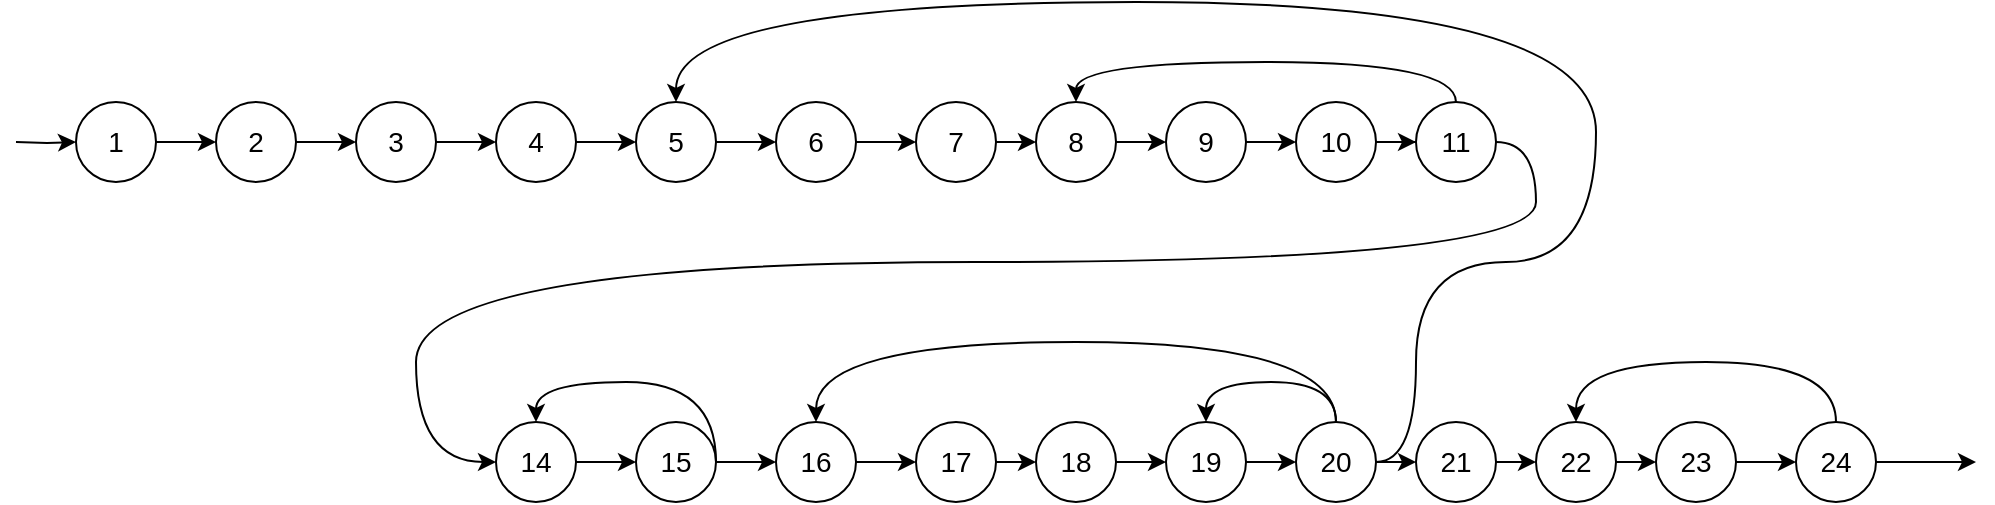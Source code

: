 <mxfile version="15.4.0" type="device" pages="2"><diagram id="Sw8S7e_PAHdNGzaESMT6" name="Операционный граф"><mxGraphModel dx="1422" dy="843" grid="1" gridSize="10" guides="1" tooltips="1" connect="1" arrows="1" fold="1" page="1" pageScale="1" pageWidth="1169" pageHeight="827" math="0" shadow="0"><root><mxCell id="0"/><mxCell id="1" parent="0"/><mxCell id="KZhu97xBtau47osdAQo9-27" style="edgeStyle=orthogonalEdgeStyle;rounded=0;orthogonalLoop=1;jettySize=auto;html=1;exitX=1;exitY=0.5;exitDx=0;exitDy=0;entryX=0;entryY=0.5;entryDx=0;entryDy=0;" parent="1" source="KZhu97xBtau47osdAQo9-1" target="KZhu97xBtau47osdAQo9-2" edge="1"><mxGeometry relative="1" as="geometry"/></mxCell><mxCell id="KZhu97xBtau47osdAQo9-1" value="&lt;font style=&quot;font-size: 14px&quot;&gt;1&lt;/font&gt;" style="ellipse;whiteSpace=wrap;html=1;aspect=fixed;" parent="1" vertex="1"><mxGeometry x="40" y="240" width="40" height="40" as="geometry"/></mxCell><mxCell id="KZhu97xBtau47osdAQo9-28" style="edgeStyle=orthogonalEdgeStyle;rounded=0;orthogonalLoop=1;jettySize=auto;html=1;exitX=1;exitY=0.5;exitDx=0;exitDy=0;entryX=0;entryY=0.5;entryDx=0;entryDy=0;" parent="1" source="KZhu97xBtau47osdAQo9-2" target="KZhu97xBtau47osdAQo9-3" edge="1"><mxGeometry relative="1" as="geometry"/></mxCell><mxCell id="KZhu97xBtau47osdAQo9-2" value="&lt;font style=&quot;font-size: 14px&quot;&gt;2&lt;/font&gt;" style="ellipse;whiteSpace=wrap;html=1;aspect=fixed;" parent="1" vertex="1"><mxGeometry x="110" y="240" width="40" height="40" as="geometry"/></mxCell><mxCell id="KZhu97xBtau47osdAQo9-29" style="edgeStyle=orthogonalEdgeStyle;rounded=0;orthogonalLoop=1;jettySize=auto;html=1;exitX=1;exitY=0.5;exitDx=0;exitDy=0;" parent="1" source="KZhu97xBtau47osdAQo9-3" target="KZhu97xBtau47osdAQo9-4" edge="1"><mxGeometry relative="1" as="geometry"/></mxCell><mxCell id="KZhu97xBtau47osdAQo9-3" value="&lt;font style=&quot;font-size: 14px&quot;&gt;3&lt;/font&gt;" style="ellipse;whiteSpace=wrap;html=1;aspect=fixed;" parent="1" vertex="1"><mxGeometry x="180" y="240" width="40" height="40" as="geometry"/></mxCell><mxCell id="KZhu97xBtau47osdAQo9-30" style="edgeStyle=orthogonalEdgeStyle;rounded=0;orthogonalLoop=1;jettySize=auto;html=1;exitX=1;exitY=0.5;exitDx=0;exitDy=0;entryX=0;entryY=0.5;entryDx=0;entryDy=0;" parent="1" source="KZhu97xBtau47osdAQo9-4" target="KZhu97xBtau47osdAQo9-6" edge="1"><mxGeometry relative="1" as="geometry"/></mxCell><mxCell id="KZhu97xBtau47osdAQo9-4" value="&lt;font style=&quot;font-size: 14px&quot;&gt;4&lt;/font&gt;" style="ellipse;whiteSpace=wrap;html=1;aspect=fixed;" parent="1" vertex="1"><mxGeometry x="250" y="240" width="40" height="40" as="geometry"/></mxCell><mxCell id="KZhu97xBtau47osdAQo9-31" style="edgeStyle=orthogonalEdgeStyle;rounded=0;orthogonalLoop=1;jettySize=auto;html=1;exitX=1;exitY=0.5;exitDx=0;exitDy=0;entryX=0;entryY=0.5;entryDx=0;entryDy=0;" parent="1" source="KZhu97xBtau47osdAQo9-6" target="KZhu97xBtau47osdAQo9-7" edge="1"><mxGeometry relative="1" as="geometry"/></mxCell><mxCell id="KZhu97xBtau47osdAQo9-6" value="&lt;font style=&quot;font-size: 14px&quot;&gt;5&lt;/font&gt;" style="ellipse;whiteSpace=wrap;html=1;aspect=fixed;" parent="1" vertex="1"><mxGeometry x="320" y="240" width="40" height="40" as="geometry"/></mxCell><mxCell id="KZhu97xBtau47osdAQo9-32" style="edgeStyle=orthogonalEdgeStyle;rounded=0;orthogonalLoop=1;jettySize=auto;html=1;exitX=1;exitY=0.5;exitDx=0;exitDy=0;entryX=0;entryY=0.5;entryDx=0;entryDy=0;" parent="1" source="KZhu97xBtau47osdAQo9-7" target="KZhu97xBtau47osdAQo9-8" edge="1"><mxGeometry relative="1" as="geometry"/></mxCell><mxCell id="KZhu97xBtau47osdAQo9-7" value="&lt;font style=&quot;font-size: 14px&quot;&gt;6&lt;/font&gt;" style="ellipse;whiteSpace=wrap;html=1;aspect=fixed;" parent="1" vertex="1"><mxGeometry x="390" y="240" width="40" height="40" as="geometry"/></mxCell><mxCell id="KZhu97xBtau47osdAQo9-33" style="edgeStyle=orthogonalEdgeStyle;rounded=0;orthogonalLoop=1;jettySize=auto;html=1;exitX=1;exitY=0.5;exitDx=0;exitDy=0;entryX=0;entryY=0.5;entryDx=0;entryDy=0;" parent="1" source="KZhu97xBtau47osdAQo9-8" target="KZhu97xBtau47osdAQo9-10" edge="1"><mxGeometry relative="1" as="geometry"/></mxCell><mxCell id="KZhu97xBtau47osdAQo9-8" value="&lt;font style=&quot;font-size: 14px&quot;&gt;7&lt;/font&gt;" style="ellipse;whiteSpace=wrap;html=1;aspect=fixed;" parent="1" vertex="1"><mxGeometry x="460" y="240" width="40" height="40" as="geometry"/></mxCell><mxCell id="KZhu97xBtau47osdAQo9-34" style="edgeStyle=orthogonalEdgeStyle;rounded=0;orthogonalLoop=1;jettySize=auto;html=1;exitX=1;exitY=0.5;exitDx=0;exitDy=0;entryX=0;entryY=0.5;entryDx=0;entryDy=0;" parent="1" source="KZhu97xBtau47osdAQo9-10" target="KZhu97xBtau47osdAQo9-11" edge="1"><mxGeometry relative="1" as="geometry"/></mxCell><mxCell id="KZhu97xBtau47osdAQo9-10" value="&lt;font style=&quot;font-size: 14px&quot;&gt;8&lt;/font&gt;" style="ellipse;whiteSpace=wrap;html=1;aspect=fixed;" parent="1" vertex="1"><mxGeometry x="520" y="240" width="40" height="40" as="geometry"/></mxCell><mxCell id="KZhu97xBtau47osdAQo9-35" style="edgeStyle=orthogonalEdgeStyle;rounded=0;orthogonalLoop=1;jettySize=auto;html=1;exitX=1;exitY=0.5;exitDx=0;exitDy=0;entryX=0;entryY=0.5;entryDx=0;entryDy=0;" parent="1" source="KZhu97xBtau47osdAQo9-11" target="KZhu97xBtau47osdAQo9-12" edge="1"><mxGeometry relative="1" as="geometry"/></mxCell><mxCell id="KZhu97xBtau47osdAQo9-11" value="&lt;font style=&quot;font-size: 14px&quot;&gt;9&lt;/font&gt;" style="ellipse;whiteSpace=wrap;html=1;aspect=fixed;" parent="1" vertex="1"><mxGeometry x="585" y="240" width="40" height="40" as="geometry"/></mxCell><mxCell id="KZhu97xBtau47osdAQo9-36" style="edgeStyle=orthogonalEdgeStyle;rounded=0;orthogonalLoop=1;jettySize=auto;html=1;exitX=1;exitY=0.5;exitDx=0;exitDy=0;" parent="1" source="KZhu97xBtau47osdAQo9-12" target="KZhu97xBtau47osdAQo9-13" edge="1"><mxGeometry relative="1" as="geometry"/></mxCell><mxCell id="KZhu97xBtau47osdAQo9-12" value="&lt;font style=&quot;font-size: 14px&quot;&gt;10&lt;/font&gt;" style="ellipse;whiteSpace=wrap;html=1;aspect=fixed;" parent="1" vertex="1"><mxGeometry x="650" y="240" width="40" height="40" as="geometry"/></mxCell><mxCell id="KZhu97xBtau47osdAQo9-13" value="&lt;font style=&quot;font-size: 14px&quot;&gt;11&lt;/font&gt;" style="ellipse;whiteSpace=wrap;html=1;aspect=fixed;" parent="1" vertex="1"><mxGeometry x="710" y="240" width="40" height="40" as="geometry"/></mxCell><mxCell id="kB9F4mrYYh-4K1yh6y8z-4" style="edgeStyle=orthogonalEdgeStyle;rounded=0;orthogonalLoop=1;jettySize=auto;html=1;exitX=1;exitY=0.5;exitDx=0;exitDy=0;" parent="1" source="KZhu97xBtau47osdAQo9-16" target="KZhu97xBtau47osdAQo9-17" edge="1"><mxGeometry relative="1" as="geometry"/></mxCell><mxCell id="KZhu97xBtau47osdAQo9-16" value="&lt;font style=&quot;font-size: 14px&quot;&gt;14&lt;/font&gt;" style="ellipse;whiteSpace=wrap;html=1;aspect=fixed;" parent="1" vertex="1"><mxGeometry x="250" y="400" width="40" height="40" as="geometry"/></mxCell><mxCell id="kB9F4mrYYh-4K1yh6y8z-7" style="edgeStyle=orthogonalEdgeStyle;rounded=0;orthogonalLoop=1;jettySize=auto;html=1;exitX=1;exitY=0.5;exitDx=0;exitDy=0;entryX=0;entryY=0.5;entryDx=0;entryDy=0;" parent="1" source="KZhu97xBtau47osdAQo9-17" target="KZhu97xBtau47osdAQo9-19" edge="1"><mxGeometry relative="1" as="geometry"/></mxCell><mxCell id="KZhu97xBtau47osdAQo9-17" value="&lt;font style=&quot;font-size: 14px&quot;&gt;15&lt;/font&gt;" style="ellipse;whiteSpace=wrap;html=1;aspect=fixed;" parent="1" vertex="1"><mxGeometry x="320" y="400" width="40" height="40" as="geometry"/></mxCell><mxCell id="kB9F4mrYYh-4K1yh6y8z-8" style="edgeStyle=orthogonalEdgeStyle;rounded=0;orthogonalLoop=1;jettySize=auto;html=1;exitX=1;exitY=0.5;exitDx=0;exitDy=0;entryX=0;entryY=0.5;entryDx=0;entryDy=0;" parent="1" source="KZhu97xBtau47osdAQo9-19" target="KZhu97xBtau47osdAQo9-20" edge="1"><mxGeometry relative="1" as="geometry"/></mxCell><mxCell id="KZhu97xBtau47osdAQo9-19" value="&lt;font style=&quot;font-size: 14px&quot;&gt;16&lt;/font&gt;" style="ellipse;whiteSpace=wrap;html=1;aspect=fixed;" parent="1" vertex="1"><mxGeometry x="390" y="400" width="40" height="40" as="geometry"/></mxCell><mxCell id="kB9F4mrYYh-4K1yh6y8z-9" style="edgeStyle=orthogonalEdgeStyle;rounded=0;orthogonalLoop=1;jettySize=auto;html=1;exitX=1;exitY=0.5;exitDx=0;exitDy=0;entryX=0;entryY=0.5;entryDx=0;entryDy=0;" parent="1" source="KZhu97xBtau47osdAQo9-20" target="KZhu97xBtau47osdAQo9-21" edge="1"><mxGeometry relative="1" as="geometry"/></mxCell><mxCell id="KZhu97xBtau47osdAQo9-20" value="&lt;font style=&quot;font-size: 14px&quot;&gt;17&lt;/font&gt;&lt;span style=&quot;color: rgba(0 , 0 , 0 , 0) ; font-family: monospace ; font-size: 0px&quot;&gt;%3CmxGraphModel%3E%3Croot%3E%3CmxCell%20id%3D%220%22%2F%3E%3CmxCell%20id%3D%221%22%20parent%3D%220%22%2F%3E%3CmxCell%20id%3D%222%22%20value%3D%22%26lt%3Bfont%20style%3D%26quot%3Bfont-size%3A%2014px%26quot%3B%26gt%3B15%26lt%3B%2Ffont%26gt%3B%22%20style%3D%22ellipse%3BwhiteSpace%3Dwrap%3Bhtml%3D1%3Baspect%3Dfixed%3B%22%20vertex%3D%221%22%20parent%3D%221%22%3E%3CmxGeometry%20x%3D%22320%22%20y%3D%22400%22%20width%3D%2240%22%20height%3D%2240%22%20as%3D%22geometry%22%2F%3E%3C%2FmxCell%3E%3C%2Froot%3E%3C%2FmxGraphModel%3E&lt;/span&gt;" style="ellipse;whiteSpace=wrap;html=1;aspect=fixed;" parent="1" vertex="1"><mxGeometry x="460" y="400" width="40" height="40" as="geometry"/></mxCell><mxCell id="kB9F4mrYYh-4K1yh6y8z-10" style="edgeStyle=orthogonalEdgeStyle;rounded=0;orthogonalLoop=1;jettySize=auto;html=1;exitX=1;exitY=0.5;exitDx=0;exitDy=0;entryX=0;entryY=0.5;entryDx=0;entryDy=0;" parent="1" source="KZhu97xBtau47osdAQo9-21" target="KZhu97xBtau47osdAQo9-22" edge="1"><mxGeometry relative="1" as="geometry"/></mxCell><mxCell id="KZhu97xBtau47osdAQo9-21" value="&lt;span style=&quot;font-size: 14px&quot;&gt;18&lt;/span&gt;" style="ellipse;whiteSpace=wrap;html=1;aspect=fixed;" parent="1" vertex="1"><mxGeometry x="520" y="400" width="40" height="40" as="geometry"/></mxCell><mxCell id="kB9F4mrYYh-4K1yh6y8z-15" style="edgeStyle=orthogonalEdgeStyle;rounded=0;orthogonalLoop=1;jettySize=auto;html=1;exitX=1;exitY=0.5;exitDx=0;exitDy=0;" parent="1" source="KZhu97xBtau47osdAQo9-22" target="KZhu97xBtau47osdAQo9-23" edge="1"><mxGeometry relative="1" as="geometry"/></mxCell><mxCell id="KZhu97xBtau47osdAQo9-22" value="&lt;span style=&quot;font-size: 14px&quot;&gt;19&lt;/span&gt;" style="ellipse;whiteSpace=wrap;html=1;aspect=fixed;" parent="1" vertex="1"><mxGeometry x="585" y="400" width="40" height="40" as="geometry"/></mxCell><mxCell id="kB9F4mrYYh-4K1yh6y8z-18" style="edgeStyle=orthogonalEdgeStyle;rounded=0;orthogonalLoop=1;jettySize=auto;html=1;exitX=1;exitY=0.5;exitDx=0;exitDy=0;entryX=0;entryY=0.5;entryDx=0;entryDy=0;" parent="1" source="KZhu97xBtau47osdAQo9-23" target="KZhu97xBtau47osdAQo9-24" edge="1"><mxGeometry relative="1" as="geometry"/></mxCell><mxCell id="KZhu97xBtau47osdAQo9-23" value="&lt;span style=&quot;font-size: 14px&quot;&gt;20&lt;/span&gt;" style="ellipse;whiteSpace=wrap;html=1;aspect=fixed;" parent="1" vertex="1"><mxGeometry x="650" y="400" width="40" height="40" as="geometry"/></mxCell><mxCell id="kB9F4mrYYh-4K1yh6y8z-25" style="edgeStyle=orthogonalEdgeStyle;rounded=0;orthogonalLoop=1;jettySize=auto;html=1;exitX=1;exitY=0.5;exitDx=0;exitDy=0;entryX=0;entryY=0.5;entryDx=0;entryDy=0;" parent="1" source="KZhu97xBtau47osdAQo9-24" target="kB9F4mrYYh-4K1yh6y8z-12" edge="1"><mxGeometry relative="1" as="geometry"/></mxCell><mxCell id="KZhu97xBtau47osdAQo9-24" value="&lt;span style=&quot;font-size: 14px&quot;&gt;21&lt;/span&gt;" style="ellipse;whiteSpace=wrap;html=1;aspect=fixed;" parent="1" vertex="1"><mxGeometry x="710" y="400" width="40" height="40" as="geometry"/></mxCell><mxCell id="KZhu97xBtau47osdAQo9-40" value="" style="curved=1;endArrow=classic;html=1;rounded=0;edgeStyle=orthogonalEdgeStyle;exitX=0.5;exitY=0;exitDx=0;exitDy=0;entryX=0.5;entryY=0;entryDx=0;entryDy=0;" parent="1" source="KZhu97xBtau47osdAQo9-13" target="KZhu97xBtau47osdAQo9-10" edge="1"><mxGeometry width="50" height="50" relative="1" as="geometry"><mxPoint x="750" y="140" as="sourcePoint"/><mxPoint x="800" y="90" as="targetPoint"/><Array as="points"><mxPoint x="730" y="220"/><mxPoint x="540" y="220"/></Array></mxGeometry></mxCell><mxCell id="KZhu97xBtau47osdAQo9-42" value="" style="curved=1;endArrow=classic;html=1;rounded=0;edgeStyle=orthogonalEdgeStyle;exitX=1;exitY=0.5;exitDx=0;exitDy=0;entryX=0.5;entryY=0;entryDx=0;entryDy=0;" parent="1" source="KZhu97xBtau47osdAQo9-23" target="KZhu97xBtau47osdAQo9-6" edge="1"><mxGeometry width="50" height="50" relative="1" as="geometry"><mxPoint x="780" y="340" as="sourcePoint"/><mxPoint x="830" y="290" as="targetPoint"/><Array as="points"><mxPoint x="710" y="420"/><mxPoint x="710" y="320"/><mxPoint x="800" y="320"/><mxPoint x="800" y="190"/><mxPoint x="340" y="190"/></Array></mxGeometry></mxCell><mxCell id="kB9F4mrYYh-4K1yh6y8z-6" value="" style="curved=1;endArrow=classic;html=1;rounded=0;edgeStyle=orthogonalEdgeStyle;exitX=1;exitY=0.5;exitDx=0;exitDy=0;entryX=0.5;entryY=0;entryDx=0;entryDy=0;" parent="1" source="KZhu97xBtau47osdAQo9-17" target="KZhu97xBtau47osdAQo9-16" edge="1"><mxGeometry width="50" height="50" relative="1" as="geometry"><mxPoint x="390" y="390" as="sourcePoint"/><mxPoint x="440" y="340" as="targetPoint"/><Array as="points"><mxPoint x="360" y="380"/><mxPoint x="270" y="380"/></Array></mxGeometry></mxCell><mxCell id="kB9F4mrYYh-4K1yh6y8z-11" value="" style="curved=1;endArrow=classic;html=1;rounded=0;edgeStyle=orthogonalEdgeStyle;entryX=0;entryY=0.5;entryDx=0;entryDy=0;exitX=1;exitY=0.5;exitDx=0;exitDy=0;" parent="1" source="KZhu97xBtau47osdAQo9-13" target="KZhu97xBtau47osdAQo9-16" edge="1"><mxGeometry width="50" height="50" relative="1" as="geometry"><mxPoint x="120" y="380" as="sourcePoint"/><mxPoint x="170" y="330" as="targetPoint"/><Array as="points"><mxPoint x="770" y="260"/><mxPoint x="770" y="320"/><mxPoint x="210" y="320"/><mxPoint x="210" y="420"/></Array></mxGeometry></mxCell><mxCell id="kB9F4mrYYh-4K1yh6y8z-23" style="edgeStyle=orthogonalEdgeStyle;rounded=0;orthogonalLoop=1;jettySize=auto;html=1;exitX=1;exitY=0.5;exitDx=0;exitDy=0;entryX=0;entryY=0.5;entryDx=0;entryDy=0;" parent="1" source="kB9F4mrYYh-4K1yh6y8z-12" target="kB9F4mrYYh-4K1yh6y8z-13" edge="1"><mxGeometry relative="1" as="geometry"/></mxCell><mxCell id="kB9F4mrYYh-4K1yh6y8z-12" value="&lt;span style=&quot;font-size: 14px&quot;&gt;22&lt;/span&gt;" style="ellipse;whiteSpace=wrap;html=1;aspect=fixed;" parent="1" vertex="1"><mxGeometry x="770" y="400" width="40" height="40" as="geometry"/></mxCell><mxCell id="kB9F4mrYYh-4K1yh6y8z-24" style="edgeStyle=orthogonalEdgeStyle;rounded=0;orthogonalLoop=1;jettySize=auto;html=1;exitX=1;exitY=0.5;exitDx=0;exitDy=0;entryX=0;entryY=0.5;entryDx=0;entryDy=0;" parent="1" source="kB9F4mrYYh-4K1yh6y8z-13" target="kB9F4mrYYh-4K1yh6y8z-19" edge="1"><mxGeometry relative="1" as="geometry"/></mxCell><mxCell id="kB9F4mrYYh-4K1yh6y8z-13" value="&lt;span style=&quot;font-size: 14px&quot;&gt;23&lt;/span&gt;" style="ellipse;whiteSpace=wrap;html=1;aspect=fixed;" parent="1" vertex="1"><mxGeometry x="830" y="400" width="40" height="40" as="geometry"/></mxCell><mxCell id="kB9F4mrYYh-4K1yh6y8z-14" value="" style="curved=1;endArrow=classic;html=1;rounded=0;edgeStyle=orthogonalEdgeStyle;exitX=0.5;exitY=0;exitDx=0;exitDy=0;entryX=0.5;entryY=0;entryDx=0;entryDy=0;" parent="1" source="KZhu97xBtau47osdAQo9-23" target="KZhu97xBtau47osdAQo9-19" edge="1"><mxGeometry width="50" height="50" relative="1" as="geometry"><mxPoint x="710" y="510" as="sourcePoint"/><mxPoint x="790" y="470" as="targetPoint"/><Array as="points"><mxPoint x="670" y="360"/><mxPoint x="410" y="360"/></Array></mxGeometry></mxCell><mxCell id="kB9F4mrYYh-4K1yh6y8z-17" value="" style="curved=1;endArrow=classic;html=1;rounded=0;edgeStyle=orthogonalEdgeStyle;exitX=0.5;exitY=0;exitDx=0;exitDy=0;entryX=0.5;entryY=0;entryDx=0;entryDy=0;" parent="1" source="KZhu97xBtau47osdAQo9-23" target="KZhu97xBtau47osdAQo9-22" edge="1"><mxGeometry width="50" height="50" relative="1" as="geometry"><mxPoint x="700" y="380" as="sourcePoint"/><mxPoint x="750" y="330" as="targetPoint"/><Array as="points"><mxPoint x="670" y="380"/><mxPoint x="605" y="380"/></Array></mxGeometry></mxCell><mxCell id="kB9F4mrYYh-4K1yh6y8z-22" style="edgeStyle=orthogonalEdgeStyle;rounded=0;orthogonalLoop=1;jettySize=auto;html=1;exitX=1;exitY=0.5;exitDx=0;exitDy=0;" parent="1" source="kB9F4mrYYh-4K1yh6y8z-19" edge="1"><mxGeometry relative="1" as="geometry"><mxPoint x="990" y="420" as="targetPoint"/></mxGeometry></mxCell><mxCell id="kB9F4mrYYh-4K1yh6y8z-19" value="&lt;span style=&quot;font-size: 14px&quot;&gt;24&lt;/span&gt;" style="ellipse;whiteSpace=wrap;html=1;aspect=fixed;" parent="1" vertex="1"><mxGeometry x="900" y="400" width="40" height="40" as="geometry"/></mxCell><mxCell id="kB9F4mrYYh-4K1yh6y8z-21" value="" style="curved=1;endArrow=classic;html=1;rounded=0;edgeStyle=orthogonalEdgeStyle;exitX=0.5;exitY=0;exitDx=0;exitDy=0;entryX=0.5;entryY=0;entryDx=0;entryDy=0;" parent="1" source="kB9F4mrYYh-4K1yh6y8z-19" target="kB9F4mrYYh-4K1yh6y8z-12" edge="1"><mxGeometry width="50" height="50" relative="1" as="geometry"><mxPoint x="960" y="300" as="sourcePoint"/><mxPoint x="1010" y="250" as="targetPoint"/><Array as="points"><mxPoint x="920" y="370"/><mxPoint x="790" y="370"/></Array></mxGeometry></mxCell><mxCell id="MVUeI2q5k7ERfDUv2hOx-2" value="" style="endArrow=classic;html=1;rounded=0;edgeStyle=orthogonalEdgeStyle;entryX=0;entryY=0.5;entryDx=0;entryDy=0;" parent="1" target="KZhu97xBtau47osdAQo9-1" edge="1"><mxGeometry width="50" height="50" relative="1" as="geometry"><mxPoint x="10" y="260" as="sourcePoint"/><mxPoint x="50" y="230" as="targetPoint"/></mxGeometry></mxCell></root></mxGraphModel></diagram><diagram id="z4ZqBpZSJwGfA-XO5mpW" name="Информационный граф"><mxGraphModel dx="1185" dy="703" grid="1" gridSize="10" guides="1" tooltips="1" connect="1" arrows="1" fold="1" page="1" pageScale="1" pageWidth="1169" pageHeight="827" math="0" shadow="0"><root><mxCell id="pxGI9BE05tD0sQmKV-Mu-0"/><mxCell id="pxGI9BE05tD0sQmKV-Mu-1" parent="pxGI9BE05tD0sQmKV-Mu-0"/><mxCell id="HMH2nDxO9tabvMCkqunz-1" value="&lt;font style=&quot;font-size: 14px&quot;&gt;1&lt;/font&gt;" style="ellipse;whiteSpace=wrap;html=1;aspect=fixed;" parent="pxGI9BE05tD0sQmKV-Mu-1" vertex="1"><mxGeometry x="125" y="230" width="40" height="40" as="geometry"/></mxCell><mxCell id="HMH2nDxO9tabvMCkqunz-3" value="&lt;font style=&quot;font-size: 14px&quot;&gt;2&lt;/font&gt;" style="ellipse;whiteSpace=wrap;html=1;aspect=fixed;" parent="pxGI9BE05tD0sQmKV-Mu-1" vertex="1"><mxGeometry x="195" y="230" width="40" height="40" as="geometry"/></mxCell><mxCell id="HMH2nDxO9tabvMCkqunz-5" value="&lt;font style=&quot;font-size: 14px&quot;&gt;3&lt;/font&gt;" style="ellipse;whiteSpace=wrap;html=1;aspect=fixed;" parent="pxGI9BE05tD0sQmKV-Mu-1" vertex="1"><mxGeometry x="265" y="230" width="40" height="40" as="geometry"/></mxCell><mxCell id="HMH2nDxO9tabvMCkqunz-7" value="&lt;font style=&quot;font-size: 14px&quot;&gt;4&lt;/font&gt;" style="ellipse;whiteSpace=wrap;html=1;aspect=fixed;" parent="pxGI9BE05tD0sQmKV-Mu-1" vertex="1"><mxGeometry x="335" y="230" width="40" height="40" as="geometry"/></mxCell><mxCell id="g7SB0cZDSyoJXuge9aaj-2" style="edgeStyle=orthogonalEdgeStyle;rounded=0;orthogonalLoop=1;jettySize=auto;html=1;exitX=1;exitY=0.5;exitDx=0;exitDy=0;entryX=0;entryY=0.5;entryDx=0;entryDy=0;" edge="1" parent="pxGI9BE05tD0sQmKV-Mu-1" source="HMH2nDxO9tabvMCkqunz-9" target="HMH2nDxO9tabvMCkqunz-11"><mxGeometry relative="1" as="geometry"/></mxCell><mxCell id="HMH2nDxO9tabvMCkqunz-9" value="&lt;font style=&quot;font-size: 14px&quot;&gt;5&lt;/font&gt;" style="ellipse;whiteSpace=wrap;html=1;aspect=fixed;" parent="pxGI9BE05tD0sQmKV-Mu-1" vertex="1"><mxGeometry x="405" y="230" width="40" height="40" as="geometry"/></mxCell><mxCell id="HMH2nDxO9tabvMCkqunz-11" value="&lt;font style=&quot;font-size: 14px&quot;&gt;6&lt;/font&gt;" style="ellipse;whiteSpace=wrap;html=1;aspect=fixed;" parent="pxGI9BE05tD0sQmKV-Mu-1" vertex="1"><mxGeometry x="475" y="230" width="40" height="40" as="geometry"/></mxCell><mxCell id="HMH2nDxO9tabvMCkqunz-13" value="&lt;font style=&quot;font-size: 14px&quot;&gt;7&lt;/font&gt;" style="ellipse;whiteSpace=wrap;html=1;aspect=fixed;" parent="pxGI9BE05tD0sQmKV-Mu-1" vertex="1"><mxGeometry x="545" y="230" width="40" height="40" as="geometry"/></mxCell><mxCell id="g7SB0cZDSyoJXuge9aaj-8" style="edgeStyle=orthogonalEdgeStyle;rounded=0;orthogonalLoop=1;jettySize=auto;html=1;exitX=1;exitY=0.5;exitDx=0;exitDy=0;entryX=0;entryY=0.5;entryDx=0;entryDy=0;" edge="1" parent="pxGI9BE05tD0sQmKV-Mu-1" source="HMH2nDxO9tabvMCkqunz-15" target="HMH2nDxO9tabvMCkqunz-17"><mxGeometry relative="1" as="geometry"/></mxCell><mxCell id="HMH2nDxO9tabvMCkqunz-15" value="&lt;font style=&quot;font-size: 14px&quot;&gt;8&lt;/font&gt;" style="ellipse;whiteSpace=wrap;html=1;aspect=fixed;" parent="pxGI9BE05tD0sQmKV-Mu-1" vertex="1"><mxGeometry x="605" y="230" width="40" height="40" as="geometry"/></mxCell><mxCell id="HMH2nDxO9tabvMCkqunz-17" value="&lt;font style=&quot;font-size: 14px&quot;&gt;9&lt;/font&gt;" style="ellipse;whiteSpace=wrap;html=1;aspect=fixed;" parent="pxGI9BE05tD0sQmKV-Mu-1" vertex="1"><mxGeometry x="670" y="230" width="40" height="40" as="geometry"/></mxCell><mxCell id="HMH2nDxO9tabvMCkqunz-19" value="&lt;font style=&quot;font-size: 14px&quot;&gt;10&lt;/font&gt;" style="ellipse;whiteSpace=wrap;html=1;aspect=fixed;" parent="pxGI9BE05tD0sQmKV-Mu-1" vertex="1"><mxGeometry x="735" y="230" width="40" height="40" as="geometry"/></mxCell><mxCell id="HMH2nDxO9tabvMCkqunz-20" value="&lt;font style=&quot;font-size: 14px&quot;&gt;11&lt;/font&gt;" style="ellipse;whiteSpace=wrap;html=1;aspect=fixed;" parent="pxGI9BE05tD0sQmKV-Mu-1" vertex="1"><mxGeometry x="795" y="230" width="40" height="40" as="geometry"/></mxCell><mxCell id="g7SB0cZDSyoJXuge9aaj-16" style="edgeStyle=orthogonalEdgeStyle;rounded=0;orthogonalLoop=1;jettySize=auto;html=1;exitX=1;exitY=0.5;exitDx=0;exitDy=0;entryX=0;entryY=0.5;entryDx=0;entryDy=0;" edge="1" parent="pxGI9BE05tD0sQmKV-Mu-1" source="HMH2nDxO9tabvMCkqunz-22" target="HMH2nDxO9tabvMCkqunz-24"><mxGeometry relative="1" as="geometry"/></mxCell><mxCell id="HMH2nDxO9tabvMCkqunz-22" value="&lt;font style=&quot;font-size: 14px&quot;&gt;14&lt;/font&gt;" style="ellipse;whiteSpace=wrap;html=1;aspect=fixed;" parent="pxGI9BE05tD0sQmKV-Mu-1" vertex="1"><mxGeometry x="335" y="390" width="40" height="40" as="geometry"/></mxCell><mxCell id="HMH2nDxO9tabvMCkqunz-24" value="&lt;font style=&quot;font-size: 14px&quot;&gt;15&lt;/font&gt;" style="ellipse;whiteSpace=wrap;html=1;aspect=fixed;" parent="pxGI9BE05tD0sQmKV-Mu-1" vertex="1"><mxGeometry x="405" y="390" width="40" height="40" as="geometry"/></mxCell><mxCell id="g7SB0cZDSyoJXuge9aaj-28" style="edgeStyle=orthogonalEdgeStyle;rounded=0;orthogonalLoop=1;jettySize=auto;html=1;exitX=1;exitY=0.5;exitDx=0;exitDy=0;entryX=0;entryY=0.5;entryDx=0;entryDy=0;" edge="1" parent="pxGI9BE05tD0sQmKV-Mu-1" source="HMH2nDxO9tabvMCkqunz-26" target="HMH2nDxO9tabvMCkqunz-28"><mxGeometry relative="1" as="geometry"/></mxCell><mxCell id="HMH2nDxO9tabvMCkqunz-26" value="&lt;font style=&quot;font-size: 14px&quot;&gt;16&lt;/font&gt;" style="ellipse;whiteSpace=wrap;html=1;aspect=fixed;" parent="pxGI9BE05tD0sQmKV-Mu-1" vertex="1"><mxGeometry x="475" y="390" width="40" height="40" as="geometry"/></mxCell><mxCell id="HMH2nDxO9tabvMCkqunz-28" value="&lt;font style=&quot;font-size: 14px&quot;&gt;17&lt;/font&gt;&lt;span style=&quot;color: rgba(0 , 0 , 0 , 0) ; font-family: monospace ; font-size: 0px&quot;&gt;%3CmxGraphModel%3E%3Croot%3E%3CmxCell%20id%3D%220%22%2F%3E%3CmxCell%20id%3D%221%22%20parent%3D%220%22%2F%3E%3CmxCell%20id%3D%222%22%20value%3D%22%26lt%3Bfont%20style%3D%26quot%3Bfont-size%3A%2014px%26quot%3B%26gt%3B15%26lt%3B%2Ffont%26gt%3B%22%20style%3D%22ellipse%3BwhiteSpace%3Dwrap%3Bhtml%3D1%3Baspect%3Dfixed%3B%22%20vertex%3D%221%22%20parent%3D%221%22%3E%3CmxGeometry%20x%3D%22320%22%20y%3D%22400%22%20width%3D%2240%22%20height%3D%2240%22%20as%3D%22geometry%22%2F%3E%3C%2FmxCell%3E%3C%2Froot%3E%3C%2FmxGraphModel%3E&lt;/span&gt;" style="ellipse;whiteSpace=wrap;html=1;aspect=fixed;" parent="pxGI9BE05tD0sQmKV-Mu-1" vertex="1"><mxGeometry x="545" y="390" width="40" height="40" as="geometry"/></mxCell><mxCell id="HMH2nDxO9tabvMCkqunz-30" value="&lt;span style=&quot;font-size: 14px&quot;&gt;18&lt;/span&gt;" style="ellipse;whiteSpace=wrap;html=1;aspect=fixed;" parent="pxGI9BE05tD0sQmKV-Mu-1" vertex="1"><mxGeometry x="605" y="390" width="40" height="40" as="geometry"/></mxCell><mxCell id="g7SB0cZDSyoJXuge9aaj-35" style="edgeStyle=orthogonalEdgeStyle;rounded=0;orthogonalLoop=1;jettySize=auto;html=1;exitX=1;exitY=0.5;exitDx=0;exitDy=0;entryX=0;entryY=0.5;entryDx=0;entryDy=0;endArrow=blockThin;endFill=1;" edge="1" parent="pxGI9BE05tD0sQmKV-Mu-1" source="HMH2nDxO9tabvMCkqunz-32" target="HMH2nDxO9tabvMCkqunz-34"><mxGeometry relative="1" as="geometry"/></mxCell><mxCell id="HMH2nDxO9tabvMCkqunz-32" value="&lt;span style=&quot;font-size: 14px&quot;&gt;19&lt;/span&gt;" style="ellipse;whiteSpace=wrap;html=1;aspect=fixed;" parent="pxGI9BE05tD0sQmKV-Mu-1" vertex="1"><mxGeometry x="670" y="390" width="40" height="40" as="geometry"/></mxCell><mxCell id="HMH2nDxO9tabvMCkqunz-34" value="&lt;span style=&quot;font-size: 14px&quot;&gt;20&lt;/span&gt;" style="ellipse;whiteSpace=wrap;html=1;aspect=fixed;" parent="pxGI9BE05tD0sQmKV-Mu-1" vertex="1"><mxGeometry x="735" y="390" width="40" height="40" as="geometry"/></mxCell><mxCell id="HMH2nDxO9tabvMCkqunz-36" value="&lt;span style=&quot;font-size: 14px&quot;&gt;21&lt;/span&gt;" style="ellipse;whiteSpace=wrap;html=1;aspect=fixed;" parent="pxGI9BE05tD0sQmKV-Mu-1" vertex="1"><mxGeometry x="795" y="390" width="40" height="40" as="geometry"/></mxCell><mxCell id="g7SB0cZDSyoJXuge9aaj-44" style="edgeStyle=orthogonalEdgeStyle;rounded=0;orthogonalLoop=1;jettySize=auto;html=1;exitX=1;exitY=0.5;exitDx=0;exitDy=0;entryX=0;entryY=0.5;entryDx=0;entryDy=0;endArrow=blockThin;endFill=1;" edge="1" parent="pxGI9BE05tD0sQmKV-Mu-1" source="HMH2nDxO9tabvMCkqunz-42" target="HMH2nDxO9tabvMCkqunz-44"><mxGeometry relative="1" as="geometry"/></mxCell><mxCell id="HMH2nDxO9tabvMCkqunz-42" value="&lt;span style=&quot;font-size: 14px&quot;&gt;22&lt;/span&gt;" style="ellipse;whiteSpace=wrap;html=1;aspect=fixed;" parent="pxGI9BE05tD0sQmKV-Mu-1" vertex="1"><mxGeometry x="855" y="390" width="40" height="40" as="geometry"/></mxCell><mxCell id="HMH2nDxO9tabvMCkqunz-44" value="&lt;span style=&quot;font-size: 14px&quot;&gt;23&lt;/span&gt;" style="ellipse;whiteSpace=wrap;html=1;aspect=fixed;" parent="pxGI9BE05tD0sQmKV-Mu-1" vertex="1"><mxGeometry x="915" y="390" width="40" height="40" as="geometry"/></mxCell><mxCell id="HMH2nDxO9tabvMCkqunz-48" value="&lt;span style=&quot;font-size: 14px&quot;&gt;24&lt;/span&gt;" style="ellipse;whiteSpace=wrap;html=1;aspect=fixed;" parent="pxGI9BE05tD0sQmKV-Mu-1" vertex="1"><mxGeometry x="985" y="390" width="40" height="40" as="geometry"/></mxCell><mxCell id="g7SB0cZDSyoJXuge9aaj-0" value="" style="curved=1;endArrow=blockThin;html=1;rounded=0;edgeStyle=orthogonalEdgeStyle;exitX=0;exitY=0;exitDx=0;exitDy=0;entryX=1;entryY=0;entryDx=0;entryDy=0;endFill=1;" edge="1" parent="pxGI9BE05tD0sQmKV-Mu-1" source="HMH2nDxO9tabvMCkqunz-9" target="HMH2nDxO9tabvMCkqunz-9"><mxGeometry width="50" height="50" relative="1" as="geometry"><mxPoint x="390" y="170" as="sourcePoint"/><mxPoint x="440" y="120" as="targetPoint"/><Array as="points"><mxPoint x="411" y="210"/><mxPoint x="439" y="210"/></Array></mxGeometry></mxCell><mxCell id="g7SB0cZDSyoJXuge9aaj-1" value="&lt;font style=&quot;font-size: 14px&quot;&gt;k&lt;/font&gt;" style="text;html=1;align=center;verticalAlign=middle;resizable=0;points=[];autosize=1;strokeColor=none;fillColor=none;" vertex="1" parent="pxGI9BE05tD0sQmKV-Mu-1"><mxGeometry x="415" y="190" width="20" height="20" as="geometry"/></mxCell><mxCell id="g7SB0cZDSyoJXuge9aaj-4" value="" style="curved=1;endArrow=blockThin;html=1;rounded=0;edgeStyle=orthogonalEdgeStyle;exitX=0;exitY=0;exitDx=0;exitDy=0;entryX=1;entryY=0;entryDx=0;entryDy=0;endFill=1;" edge="1" parent="pxGI9BE05tD0sQmKV-Mu-1" source="HMH2nDxO9tabvMCkqunz-13" target="HMH2nDxO9tabvMCkqunz-13"><mxGeometry width="50" height="50" relative="1" as="geometry"><mxPoint x="550" y="150" as="sourcePoint"/><mxPoint x="600" y="100" as="targetPoint"/><Array as="points"><mxPoint x="551" y="210"/><mxPoint x="579" y="210"/></Array></mxGeometry></mxCell><mxCell id="g7SB0cZDSyoJXuge9aaj-5" value="&lt;font style=&quot;font-size: 14px&quot;&gt;j&lt;/font&gt;" style="text;html=1;align=center;verticalAlign=middle;resizable=0;points=[];autosize=1;strokeColor=none;fillColor=none;" vertex="1" parent="pxGI9BE05tD0sQmKV-Mu-1"><mxGeometry x="555" y="190" width="20" height="20" as="geometry"/></mxCell><mxCell id="g7SB0cZDSyoJXuge9aaj-6" value="" style="curved=1;endArrow=blockThin;html=1;rounded=0;edgeStyle=orthogonalEdgeStyle;exitX=0.375;exitY=0;exitDx=0;exitDy=0;exitPerimeter=0;entryX=0.5;entryY=0;entryDx=0;entryDy=0;endFill=1;" edge="1" parent="pxGI9BE05tD0sQmKV-Mu-1" source="HMH2nDxO9tabvMCkqunz-11" target="HMH2nDxO9tabvMCkqunz-17"><mxGeometry width="50" height="50" relative="1" as="geometry"><mxPoint x="480" y="170" as="sourcePoint"/><mxPoint x="530" y="120" as="targetPoint"/><Array as="points"><mxPoint x="490" y="190"/><mxPoint x="690" y="190"/></Array></mxGeometry></mxCell><mxCell id="g7SB0cZDSyoJXuge9aaj-7" value="main_elem" style="text;html=1;align=center;verticalAlign=middle;resizable=0;points=[];autosize=1;strokeColor=none;fillColor=none;" vertex="1" parent="pxGI9BE05tD0sQmKV-Mu-1"><mxGeometry x="555" y="170" width="70" height="20" as="geometry"/></mxCell><mxCell id="g7SB0cZDSyoJXuge9aaj-9" value="" style="curved=1;endArrow=blockThin;html=1;rounded=0;edgeStyle=orthogonalEdgeStyle;exitX=0.5;exitY=1;exitDx=0;exitDy=0;entryX=0.5;entryY=1;entryDx=0;entryDy=0;endFill=1;" edge="1" parent="pxGI9BE05tD0sQmKV-Mu-1" source="HMH2nDxO9tabvMCkqunz-9" target="HMH2nDxO9tabvMCkqunz-17"><mxGeometry width="50" height="50" relative="1" as="geometry"><mxPoint x="550" y="340" as="sourcePoint"/><mxPoint x="600" y="290" as="targetPoint"/><Array as="points"><mxPoint x="425" y="300"/><mxPoint x="690" y="300"/></Array></mxGeometry></mxCell><mxCell id="g7SB0cZDSyoJXuge9aaj-10" value="&lt;font style=&quot;font-size: 14px&quot;&gt;k&lt;/font&gt;" style="text;html=1;align=center;verticalAlign=middle;resizable=0;points=[];autosize=1;strokeColor=none;fillColor=none;" vertex="1" parent="pxGI9BE05tD0sQmKV-Mu-1"><mxGeometry x="535" y="280" width="20" height="20" as="geometry"/></mxCell><mxCell id="g7SB0cZDSyoJXuge9aaj-11" value="&lt;font style=&quot;font-size: 14px&quot;&gt;j&lt;/font&gt;" style="text;html=1;align=center;verticalAlign=middle;resizable=0;points=[];autosize=1;strokeColor=none;fillColor=none;" vertex="1" parent="pxGI9BE05tD0sQmKV-Mu-1"><mxGeometry x="645" y="230" width="20" height="20" as="geometry"/></mxCell><mxCell id="g7SB0cZDSyoJXuge9aaj-12" value="" style="curved=1;endArrow=blockThin;html=1;rounded=0;edgeStyle=orthogonalEdgeStyle;exitX=0.5;exitY=1;exitDx=0;exitDy=0;entryX=0.5;entryY=1;entryDx=0;entryDy=0;endFill=1;" edge="1" parent="pxGI9BE05tD0sQmKV-Mu-1" source="HMH2nDxO9tabvMCkqunz-9" target="HMH2nDxO9tabvMCkqunz-20"><mxGeometry width="50" height="50" relative="1" as="geometry"><mxPoint x="450" y="310" as="sourcePoint"/><mxPoint x="500" y="260" as="targetPoint"/><Array as="points"><mxPoint x="425" y="320"/><mxPoint x="815" y="320"/></Array></mxGeometry></mxCell><mxCell id="g7SB0cZDSyoJXuge9aaj-13" value="&lt;font style=&quot;font-size: 14px&quot;&gt;j&lt;/font&gt;" style="text;html=1;align=center;verticalAlign=middle;resizable=0;points=[];autosize=1;strokeColor=none;fillColor=none;" vertex="1" parent="pxGI9BE05tD0sQmKV-Mu-1"><mxGeometry x="630" y="300" width="20" height="20" as="geometry"/></mxCell><mxCell id="g7SB0cZDSyoJXuge9aaj-14" value="" style="curved=1;endArrow=blockThin;html=1;rounded=0;edgeStyle=orthogonalEdgeStyle;exitX=1;exitY=0;exitDx=0;exitDy=0;entryX=0;entryY=0;entryDx=0;entryDy=0;endFill=1;" edge="1" parent="pxGI9BE05tD0sQmKV-Mu-1" source="HMH2nDxO9tabvMCkqunz-22" target="HMH2nDxO9tabvMCkqunz-22"><mxGeometry width="50" height="50" relative="1" as="geometry"><mxPoint x="330" y="380" as="sourcePoint"/><mxPoint x="380" y="330" as="targetPoint"/><Array as="points"><mxPoint x="369" y="380"/><mxPoint x="341" y="380"/></Array></mxGeometry></mxCell><mxCell id="g7SB0cZDSyoJXuge9aaj-15" value="&lt;font style=&quot;font-size: 14px&quot;&gt;i&lt;/font&gt;" style="text;html=1;align=center;verticalAlign=middle;resizable=0;points=[];autosize=1;strokeColor=none;fillColor=none;" vertex="1" parent="pxGI9BE05tD0sQmKV-Mu-1"><mxGeometry x="345" y="360" width="20" height="20" as="geometry"/></mxCell><mxCell id="g7SB0cZDSyoJXuge9aaj-17" value="&lt;font style=&quot;font-size: 14px&quot;&gt;i&lt;/font&gt;" style="text;html=1;align=center;verticalAlign=middle;resizable=0;points=[];autosize=1;strokeColor=none;fillColor=none;" vertex="1" parent="pxGI9BE05tD0sQmKV-Mu-1"><mxGeometry x="380" y="390" width="20" height="20" as="geometry"/></mxCell><mxCell id="g7SB0cZDSyoJXuge9aaj-18" value="" style="curved=1;endArrow=blockThin;html=1;rounded=0;edgeStyle=orthogonalEdgeStyle;exitX=0.5;exitY=1;exitDx=0;exitDy=0;entryX=0.5;entryY=1;entryDx=0;entryDy=0;endFill=1;" edge="1" parent="pxGI9BE05tD0sQmKV-Mu-1" source="HMH2nDxO9tabvMCkqunz-9" target="HMH2nDxO9tabvMCkqunz-24"><mxGeometry width="50" height="50" relative="1" as="geometry"><mxPoint x="450" y="340" as="sourcePoint"/><mxPoint x="500" y="290" as="targetPoint"/><Array as="points"><mxPoint x="425" y="340"/><mxPoint x="300" y="340"/><mxPoint x="300" y="460"/><mxPoint x="425" y="460"/></Array></mxGeometry></mxCell><mxCell id="g7SB0cZDSyoJXuge9aaj-19" value="&lt;font style=&quot;font-size: 14px&quot;&gt;k&lt;/font&gt;" style="text;html=1;align=center;verticalAlign=middle;resizable=0;points=[];autosize=1;strokeColor=none;fillColor=none;" vertex="1" parent="pxGI9BE05tD0sQmKV-Mu-1"><mxGeometry x="345" y="460" width="20" height="20" as="geometry"/></mxCell><mxCell id="g7SB0cZDSyoJXuge9aaj-21" value="" style="curved=1;endArrow=blockThin;html=1;rounded=0;edgeStyle=orthogonalEdgeStyle;exitX=0.5;exitY=1;exitDx=0;exitDy=0;entryX=0.5;entryY=0;entryDx=0;entryDy=0;endFill=1;" edge="1" parent="pxGI9BE05tD0sQmKV-Mu-1" source="HMH2nDxO9tabvMCkqunz-19" target="HMH2nDxO9tabvMCkqunz-24"><mxGeometry width="50" height="50" relative="1" as="geometry"><mxPoint x="800" y="350" as="sourcePoint"/><mxPoint x="850" y="300" as="targetPoint"/><Array as="points"><mxPoint x="755" y="350"/><mxPoint x="425" y="350"/></Array></mxGeometry></mxCell><mxCell id="g7SB0cZDSyoJXuge9aaj-22" value="main_elem" style="text;html=1;align=center;verticalAlign=middle;resizable=0;points=[];autosize=1;strokeColor=none;fillColor=none;" vertex="1" parent="pxGI9BE05tD0sQmKV-Mu-1"><mxGeometry x="505" y="330" width="70" height="20" as="geometry"/></mxCell><mxCell id="g7SB0cZDSyoJXuge9aaj-24" value="" style="curved=1;endArrow=blockThin;html=1;rounded=0;edgeStyle=orthogonalEdgeStyle;exitX=1;exitY=0;exitDx=0;exitDy=0;entryX=0;entryY=0;entryDx=0;entryDy=0;endFill=1;" edge="1" parent="pxGI9BE05tD0sQmKV-Mu-1" source="HMH2nDxO9tabvMCkqunz-26" target="HMH2nDxO9tabvMCkqunz-26"><mxGeometry width="50" height="50" relative="1" as="geometry"><mxPoint x="610" y="500" as="sourcePoint"/><mxPoint x="660" y="450" as="targetPoint"/><Array as="points"><mxPoint x="509" y="380"/><mxPoint x="481" y="380"/></Array></mxGeometry></mxCell><mxCell id="g7SB0cZDSyoJXuge9aaj-25" value="&lt;font style=&quot;font-size: 14px&quot;&gt;i&lt;/font&gt;" style="text;html=1;align=center;verticalAlign=middle;resizable=0;points=[];autosize=1;strokeColor=none;fillColor=none;" vertex="1" parent="pxGI9BE05tD0sQmKV-Mu-1"><mxGeometry x="485" y="360" width="20" height="20" as="geometry"/></mxCell><mxCell id="g7SB0cZDSyoJXuge9aaj-26" value="" style="curved=1;endArrow=blockThin;html=1;rounded=0;edgeStyle=orthogonalEdgeStyle;exitX=0.5;exitY=1;exitDx=0;exitDy=0;entryX=0.5;entryY=1;entryDx=0;entryDy=0;endFill=1;" edge="1" parent="pxGI9BE05tD0sQmKV-Mu-1" source="HMH2nDxO9tabvMCkqunz-9" target="HMH2nDxO9tabvMCkqunz-28"><mxGeometry width="50" height="50" relative="1" as="geometry"><mxPoint x="410" y="330" as="sourcePoint"/><mxPoint x="460" y="280" as="targetPoint"/><Array as="points"><mxPoint x="425" y="330"/><mxPoint x="270" y="330"/><mxPoint x="270" y="490"/><mxPoint x="565" y="490"/></Array></mxGeometry></mxCell><mxCell id="g7SB0cZDSyoJXuge9aaj-27" value="&lt;font style=&quot;font-size: 14px&quot;&gt;k&lt;/font&gt;" style="text;html=1;align=center;verticalAlign=middle;resizable=0;points=[];autosize=1;strokeColor=none;fillColor=none;" vertex="1" parent="pxGI9BE05tD0sQmKV-Mu-1"><mxGeometry x="420" y="490" width="20" height="20" as="geometry"/></mxCell><mxCell id="g7SB0cZDSyoJXuge9aaj-29" value="&lt;font style=&quot;font-size: 14px&quot;&gt;i&lt;/font&gt;" style="text;html=1;align=center;verticalAlign=middle;resizable=0;points=[];autosize=1;strokeColor=none;fillColor=none;" vertex="1" parent="pxGI9BE05tD0sQmKV-Mu-1"><mxGeometry x="520" y="390" width="20" height="20" as="geometry"/></mxCell><mxCell id="g7SB0cZDSyoJXuge9aaj-30" value="" style="curved=1;endArrow=blockThin;html=1;rounded=0;edgeStyle=orthogonalEdgeStyle;exitX=1;exitY=0;exitDx=0;exitDy=0;entryX=0.5;entryY=0;entryDx=0;entryDy=0;endFill=1;" edge="1" parent="pxGI9BE05tD0sQmKV-Mu-1" source="HMH2nDxO9tabvMCkqunz-26" target="HMH2nDxO9tabvMCkqunz-30"><mxGeometry width="50" height="50" relative="1" as="geometry"><mxPoint x="620" y="400" as="sourcePoint"/><mxPoint x="670" y="350" as="targetPoint"/><Array as="points"><mxPoint x="509" y="370"/><mxPoint x="625" y="370"/></Array></mxGeometry></mxCell><mxCell id="g7SB0cZDSyoJXuge9aaj-31" value="&lt;font style=&quot;font-size: 14px&quot;&gt;i&lt;/font&gt;" style="text;html=1;align=center;verticalAlign=middle;resizable=0;points=[];autosize=1;strokeColor=none;fillColor=none;" vertex="1" parent="pxGI9BE05tD0sQmKV-Mu-1"><mxGeometry x="555" y="350" width="20" height="20" as="geometry"/></mxCell><mxCell id="g7SB0cZDSyoJXuge9aaj-33" value="" style="curved=1;endArrow=blockThin;html=1;rounded=0;edgeStyle=orthogonalEdgeStyle;exitX=1;exitY=0;exitDx=0;exitDy=0;entryX=0;entryY=0;entryDx=0;entryDy=0;endFill=1;" edge="1" parent="pxGI9BE05tD0sQmKV-Mu-1" source="HMH2nDxO9tabvMCkqunz-32" target="HMH2nDxO9tabvMCkqunz-32"><mxGeometry width="50" height="50" relative="1" as="geometry"><mxPoint x="770" y="380" as="sourcePoint"/><mxPoint x="820" y="330" as="targetPoint"/><Array as="points"><mxPoint x="704" y="380"/><mxPoint x="676" y="380"/></Array></mxGeometry></mxCell><mxCell id="g7SB0cZDSyoJXuge9aaj-34" value="&lt;font style=&quot;font-size: 14px&quot;&gt;j&lt;/font&gt;" style="text;html=1;align=center;verticalAlign=middle;resizable=0;points=[];autosize=1;strokeColor=none;fillColor=none;" vertex="1" parent="pxGI9BE05tD0sQmKV-Mu-1"><mxGeometry x="680" y="360" width="20" height="20" as="geometry"/></mxCell><mxCell id="g7SB0cZDSyoJXuge9aaj-36" value="" style="curved=1;endArrow=blockThin;html=1;rounded=0;edgeStyle=orthogonalEdgeStyle;exitX=0.5;exitY=1;exitDx=0;exitDy=0;entryX=0.5;entryY=1;entryDx=0;entryDy=0;endFill=1;" edge="1" parent="pxGI9BE05tD0sQmKV-Mu-1" source="HMH2nDxO9tabvMCkqunz-26" target="HMH2nDxO9tabvMCkqunz-34"><mxGeometry width="50" height="50" relative="1" as="geometry"><mxPoint x="460" y="470" as="sourcePoint"/><mxPoint x="510" y="420" as="targetPoint"/><Array as="points"><mxPoint x="495" y="460"/><mxPoint x="755" y="460"/></Array></mxGeometry></mxCell><mxCell id="g7SB0cZDSyoJXuge9aaj-37" value="&lt;font style=&quot;font-size: 14px&quot;&gt;i&lt;/font&gt;" style="text;html=1;align=center;verticalAlign=middle;resizable=0;points=[];autosize=1;strokeColor=none;fillColor=none;" vertex="1" parent="pxGI9BE05tD0sQmKV-Mu-1"><mxGeometry x="640" y="460" width="20" height="20" as="geometry"/></mxCell><mxCell id="g7SB0cZDSyoJXuge9aaj-38" value="" style="curved=1;endArrow=blockThin;html=1;rounded=0;edgeStyle=orthogonalEdgeStyle;exitX=0.729;exitY=0.05;exitDx=0;exitDy=0;exitPerimeter=0;entryX=0.5;entryY=0;entryDx=0;entryDy=0;endFill=1;" edge="1" parent="pxGI9BE05tD0sQmKV-Mu-1" source="HMH2nDxO9tabvMCkqunz-30" target="HMH2nDxO9tabvMCkqunz-34"><mxGeometry width="50" height="50" relative="1" as="geometry"><mxPoint x="650" y="400" as="sourcePoint"/><mxPoint x="700" y="350" as="targetPoint"/><Array as="points"><mxPoint x="634" y="360"/><mxPoint x="755" y="360"/></Array></mxGeometry></mxCell><mxCell id="g7SB0cZDSyoJXuge9aaj-39" value="&lt;font style=&quot;font-size: 14px&quot;&gt;temp_del&lt;/font&gt;" style="text;html=1;align=center;verticalAlign=middle;resizable=0;points=[];autosize=1;strokeColor=none;fillColor=none;" vertex="1" parent="pxGI9BE05tD0sQmKV-Mu-1"><mxGeometry x="695" y="340" width="70" height="20" as="geometry"/></mxCell><mxCell id="g7SB0cZDSyoJXuge9aaj-40" value="" style="curved=1;endArrow=blockThin;html=1;rounded=0;edgeStyle=orthogonalEdgeStyle;exitX=0.5;exitY=1;exitDx=0;exitDy=0;entryX=0.5;entryY=1;entryDx=0;entryDy=0;endFill=1;" edge="1" parent="pxGI9BE05tD0sQmKV-Mu-1" source="HMH2nDxO9tabvMCkqunz-1" target="HMH2nDxO9tabvMCkqunz-36"><mxGeometry width="50" height="50" relative="1" as="geometry"><mxPoint x="170" y="360" as="sourcePoint"/><mxPoint x="220" y="310" as="targetPoint"/><Array as="points"><mxPoint x="145" y="530"/><mxPoint x="815" y="530"/></Array></mxGeometry></mxCell><mxCell id="g7SB0cZDSyoJXuge9aaj-41" value="code_error" style="text;html=1;align=center;verticalAlign=middle;resizable=0;points=[];autosize=1;strokeColor=none;fillColor=none;" vertex="1" parent="pxGI9BE05tD0sQmKV-Mu-1"><mxGeometry x="505" y="510" width="70" height="20" as="geometry"/></mxCell><mxCell id="g7SB0cZDSyoJXuge9aaj-42" value="" style="curved=1;endArrow=blockThin;html=1;rounded=0;edgeStyle=orthogonalEdgeStyle;exitX=1;exitY=0;exitDx=0;exitDy=0;entryX=0;entryY=0;entryDx=0;entryDy=0;endFill=1;" edge="1" parent="pxGI9BE05tD0sQmKV-Mu-1" source="HMH2nDxO9tabvMCkqunz-42" target="HMH2nDxO9tabvMCkqunz-42"><mxGeometry width="50" height="50" relative="1" as="geometry"><mxPoint x="900" y="380" as="sourcePoint"/><mxPoint x="950" y="330" as="targetPoint"/><Array as="points"><mxPoint x="889" y="380"/><mxPoint x="861" y="380"/></Array></mxGeometry></mxCell><mxCell id="g7SB0cZDSyoJXuge9aaj-43" value="&lt;font style=&quot;font-size: 14px&quot;&gt;i&lt;/font&gt;" style="text;html=1;align=center;verticalAlign=middle;resizable=0;points=[];autosize=1;strokeColor=none;fillColor=none;" vertex="1" parent="pxGI9BE05tD0sQmKV-Mu-1"><mxGeometry x="865" y="360" width="20" height="20" as="geometry"/></mxCell><mxCell id="g7SB0cZDSyoJXuge9aaj-45" value="&lt;font style=&quot;font-size: 14px&quot;&gt;i&lt;/font&gt;" style="text;html=1;align=center;verticalAlign=middle;resizable=0;points=[];autosize=1;strokeColor=none;fillColor=none;" vertex="1" parent="pxGI9BE05tD0sQmKV-Mu-1"><mxGeometry x="895" y="390" width="20" height="20" as="geometry"/></mxCell></root></mxGraphModel></diagram></mxfile>